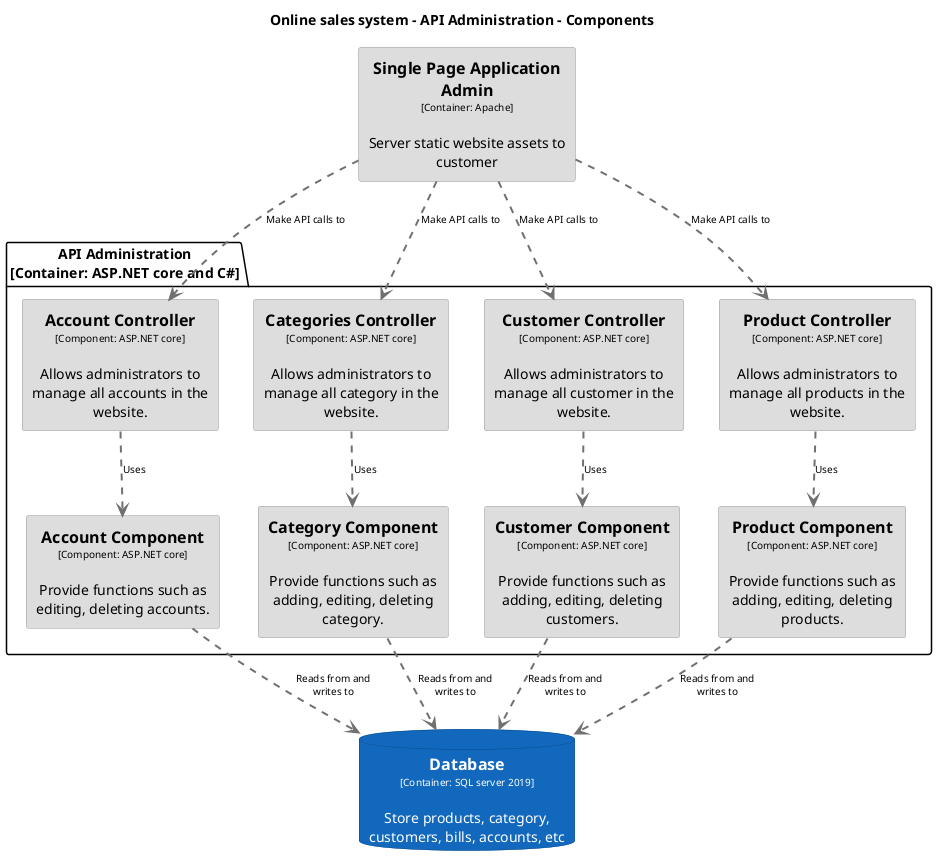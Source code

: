 @startuml(id=Onlinesalessystem-APIAdministration-Component)
title Online sales system - API Administration - Components

skinparam {
  shadowing false
  arrowFontSize 10
  defaultTextAlignment center
  wrapWidth 200
  maxMessageSize 100
}
hide stereotype
top to bottom direction
skinparam rectangle<<44>> {
  BackgroundColor #dddddd
  FontColor #000000
  BorderColor #9a9a9a
}
skinparam rectangle<<46>> {
  BackgroundColor #dddddd
  FontColor #000000
  BorderColor #9a9a9a
}
skinparam rectangle<<48>> {
  BackgroundColor #dddddd
  FontColor #000000
  BorderColor #9a9a9a
}
skinparam rectangle<<38>> {
  BackgroundColor #dddddd
  FontColor #000000
  BorderColor #9a9a9a
}
skinparam rectangle<<7>> {
  BackgroundColor #dddddd
  FontColor #000000
  BorderColor #9a9a9a
}
skinparam rectangle<<50>> {
  BackgroundColor #dddddd
  FontColor #000000
  BorderColor #9a9a9a
}
skinparam rectangle<<40>> {
  BackgroundColor #dddddd
  FontColor #000000
  BorderColor #9a9a9a
}
skinparam rectangle<<52>> {
  BackgroundColor #dddddd
  FontColor #000000
  BorderColor #9a9a9a
}
skinparam rectangle<<42>> {
  BackgroundColor #dddddd
  FontColor #000000
  BorderColor #9a9a9a
}
skinparam database<<54>> {
  BackgroundColor #1168bd
  FontColor #ffffff
  BorderColor #0b4884
}
database "==Database\n<size:10>[Container: SQL server 2019]</size>\n\nStore products, category, customers, bills, accounts, etc" <<54>> as 54
rectangle "==Single Page Application Admin\n<size:10>[Container: Apache]</size>\n\nServer static website assets to customer" <<7>> as 7
package "API Administration\n[Container: ASP.NET core and C#]" {
  rectangle "==Account Component\n<size:10>[Component: ASP.NET core]</size>\n\nProvide functions such as editing, deleting accounts." <<48>> as 48
  rectangle "==Account Controller\n<size:10>[Component: ASP.NET core]</size>\n\nAllows administrators to manage all accounts in the website." <<40>> as 40
  rectangle "==Categories Controller\n<size:10>[Component: ASP.NET core]</size>\n\nAllows administrators to manage all category in the website." <<44>> as 44
  rectangle "==Category Component\n<size:10>[Component: ASP.NET core]</size>\n\nProvide functions such as adding, editing, deleting category." <<52>> as 52
  rectangle "==Customer Component\n<size:10>[Component: ASP.NET core]</size>\n\nProvide functions such as adding, editing, deleting customers." <<50>> as 50
  rectangle "==Customer Controller\n<size:10>[Component: ASP.NET core]</size>\n\nAllows administrators to manage all customer in the website." <<42>> as 42
  rectangle "==Product Component\n<size:10>[Component: ASP.NET core]</size>\n\nProvide functions such as adding, editing, deleting products." <<46>> as 46
  rectangle "==Product Controller\n<size:10>[Component: ASP.NET core]</size>\n\nAllows administrators to manage all products in the website." <<38>> as 38
}
48 .[#707070,thickness=2].> 54 : "Reads from and writes to"
40 .[#707070,thickness=2].> 48 : "Uses"
44 .[#707070,thickness=2].> 52 : "Uses"
52 .[#707070,thickness=2].> 54 : "Reads from and writes to"
50 .[#707070,thickness=2].> 54 : "Reads from and writes to"
42 .[#707070,thickness=2].> 50 : "Uses"
46 .[#707070,thickness=2].> 54 : "Reads from and writes to"
38 .[#707070,thickness=2].> 46 : "Uses"
7 .[#707070,thickness=2].> 40 : "Make API calls to"
7 .[#707070,thickness=2].> 44 : "Make API calls to"
7 .[#707070,thickness=2].> 42 : "Make API calls to"
7 .[#707070,thickness=2].> 38 : "Make API calls to"
@enduml